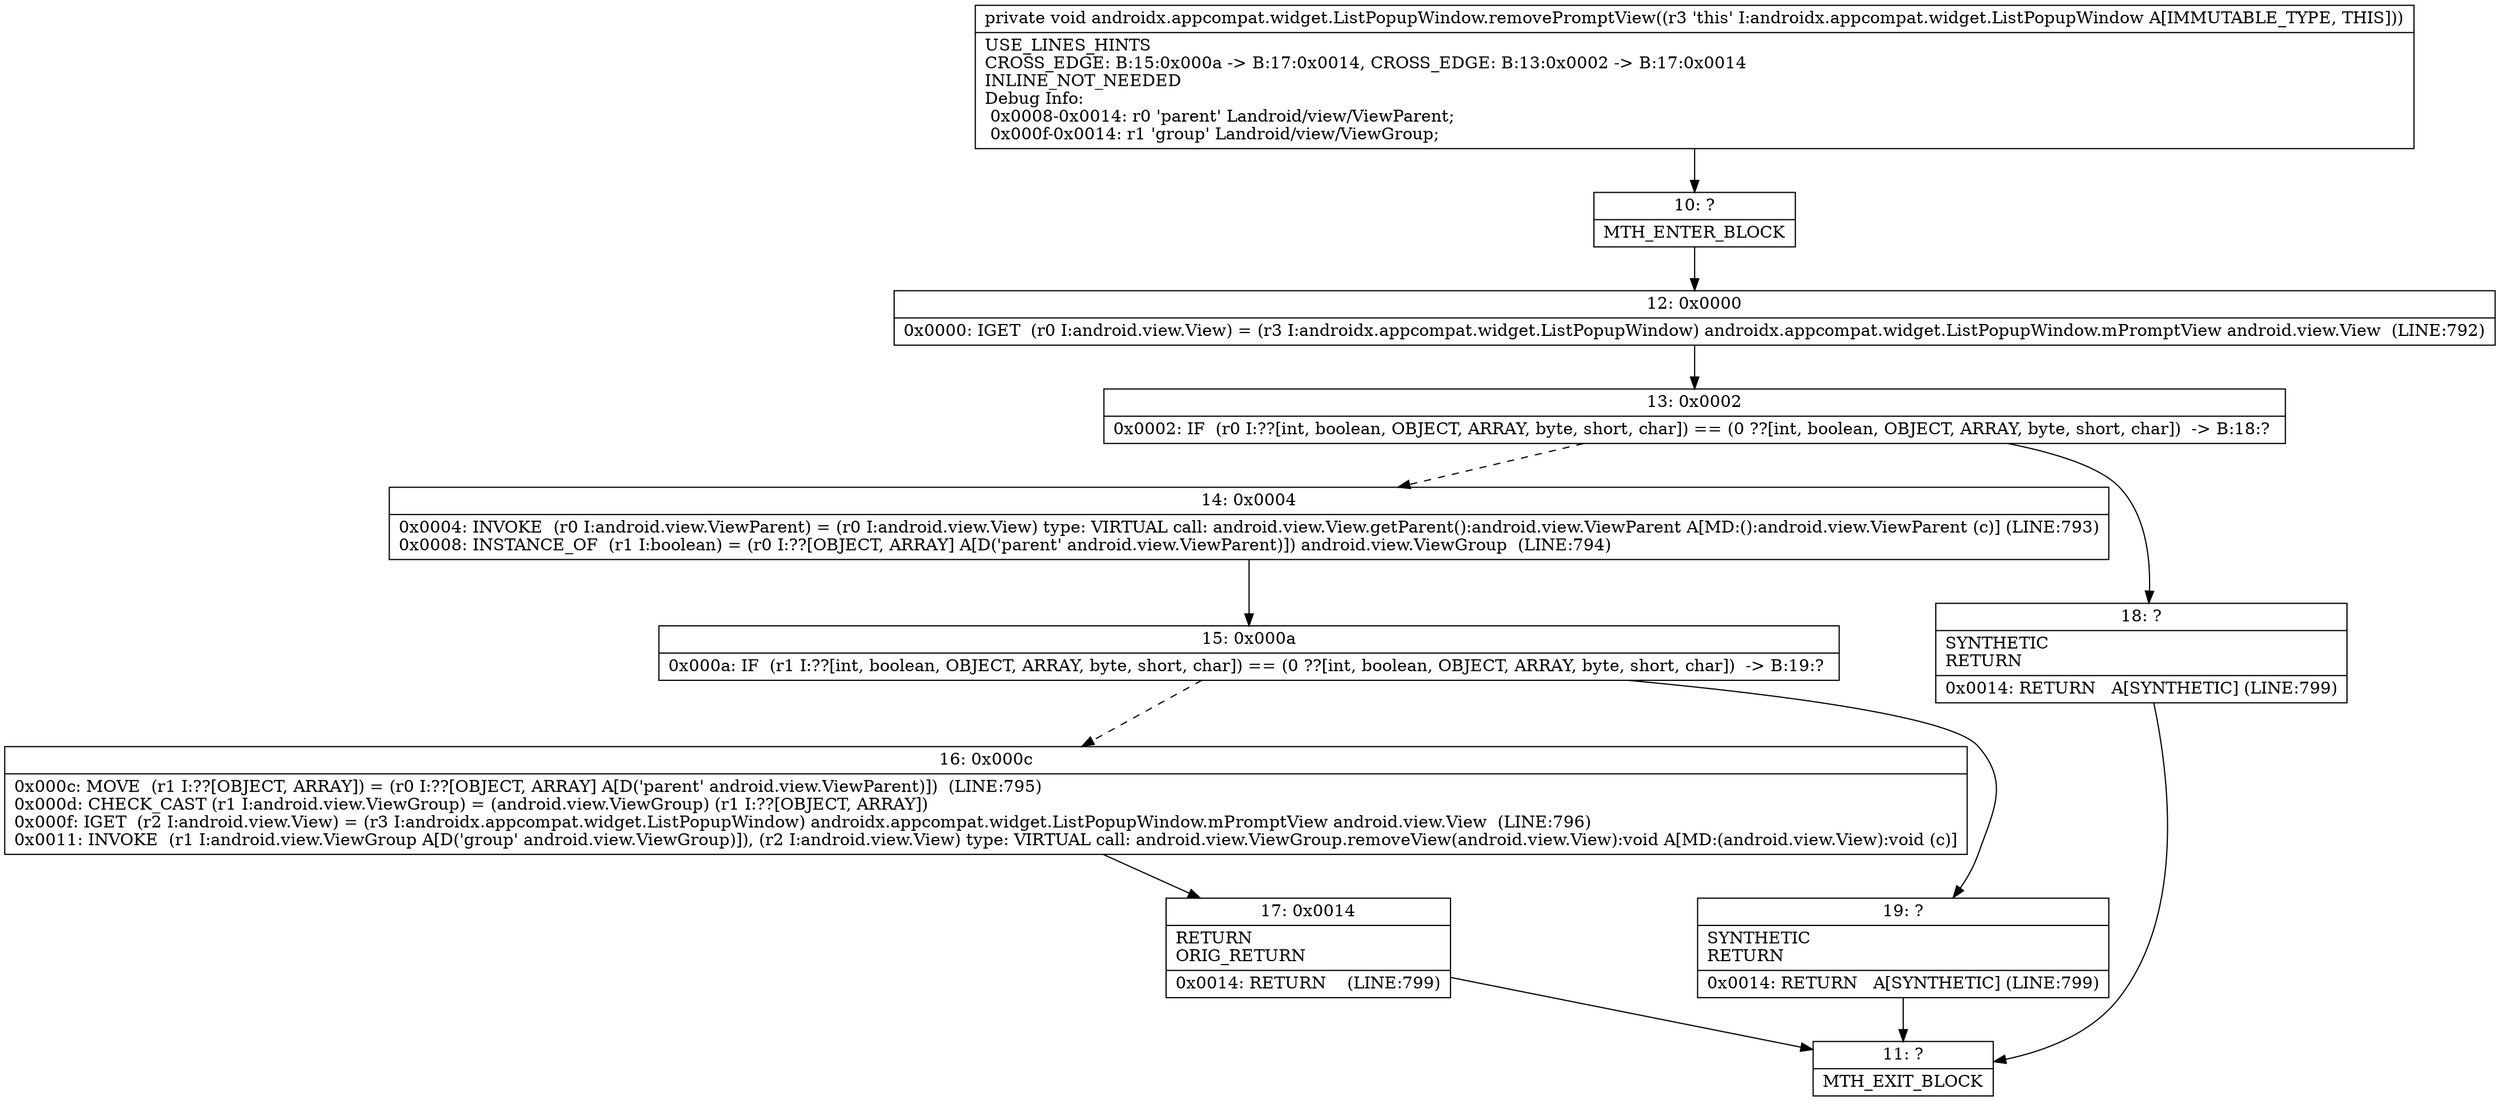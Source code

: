 digraph "CFG forandroidx.appcompat.widget.ListPopupWindow.removePromptView()V" {
Node_10 [shape=record,label="{10\:\ ?|MTH_ENTER_BLOCK\l}"];
Node_12 [shape=record,label="{12\:\ 0x0000|0x0000: IGET  (r0 I:android.view.View) = (r3 I:androidx.appcompat.widget.ListPopupWindow) androidx.appcompat.widget.ListPopupWindow.mPromptView android.view.View  (LINE:792)\l}"];
Node_13 [shape=record,label="{13\:\ 0x0002|0x0002: IF  (r0 I:??[int, boolean, OBJECT, ARRAY, byte, short, char]) == (0 ??[int, boolean, OBJECT, ARRAY, byte, short, char])  \-\> B:18:? \l}"];
Node_14 [shape=record,label="{14\:\ 0x0004|0x0004: INVOKE  (r0 I:android.view.ViewParent) = (r0 I:android.view.View) type: VIRTUAL call: android.view.View.getParent():android.view.ViewParent A[MD:():android.view.ViewParent (c)] (LINE:793)\l0x0008: INSTANCE_OF  (r1 I:boolean) = (r0 I:??[OBJECT, ARRAY] A[D('parent' android.view.ViewParent)]) android.view.ViewGroup  (LINE:794)\l}"];
Node_15 [shape=record,label="{15\:\ 0x000a|0x000a: IF  (r1 I:??[int, boolean, OBJECT, ARRAY, byte, short, char]) == (0 ??[int, boolean, OBJECT, ARRAY, byte, short, char])  \-\> B:19:? \l}"];
Node_16 [shape=record,label="{16\:\ 0x000c|0x000c: MOVE  (r1 I:??[OBJECT, ARRAY]) = (r0 I:??[OBJECT, ARRAY] A[D('parent' android.view.ViewParent)])  (LINE:795)\l0x000d: CHECK_CAST (r1 I:android.view.ViewGroup) = (android.view.ViewGroup) (r1 I:??[OBJECT, ARRAY]) \l0x000f: IGET  (r2 I:android.view.View) = (r3 I:androidx.appcompat.widget.ListPopupWindow) androidx.appcompat.widget.ListPopupWindow.mPromptView android.view.View  (LINE:796)\l0x0011: INVOKE  (r1 I:android.view.ViewGroup A[D('group' android.view.ViewGroup)]), (r2 I:android.view.View) type: VIRTUAL call: android.view.ViewGroup.removeView(android.view.View):void A[MD:(android.view.View):void (c)]\l}"];
Node_17 [shape=record,label="{17\:\ 0x0014|RETURN\lORIG_RETURN\l|0x0014: RETURN    (LINE:799)\l}"];
Node_11 [shape=record,label="{11\:\ ?|MTH_EXIT_BLOCK\l}"];
Node_19 [shape=record,label="{19\:\ ?|SYNTHETIC\lRETURN\l|0x0014: RETURN   A[SYNTHETIC] (LINE:799)\l}"];
Node_18 [shape=record,label="{18\:\ ?|SYNTHETIC\lRETURN\l|0x0014: RETURN   A[SYNTHETIC] (LINE:799)\l}"];
MethodNode[shape=record,label="{private void androidx.appcompat.widget.ListPopupWindow.removePromptView((r3 'this' I:androidx.appcompat.widget.ListPopupWindow A[IMMUTABLE_TYPE, THIS]))  | USE_LINES_HINTS\lCROSS_EDGE: B:15:0x000a \-\> B:17:0x0014, CROSS_EDGE: B:13:0x0002 \-\> B:17:0x0014\lINLINE_NOT_NEEDED\lDebug Info:\l  0x0008\-0x0014: r0 'parent' Landroid\/view\/ViewParent;\l  0x000f\-0x0014: r1 'group' Landroid\/view\/ViewGroup;\l}"];
MethodNode -> Node_10;Node_10 -> Node_12;
Node_12 -> Node_13;
Node_13 -> Node_14[style=dashed];
Node_13 -> Node_18;
Node_14 -> Node_15;
Node_15 -> Node_16[style=dashed];
Node_15 -> Node_19;
Node_16 -> Node_17;
Node_17 -> Node_11;
Node_19 -> Node_11;
Node_18 -> Node_11;
}

